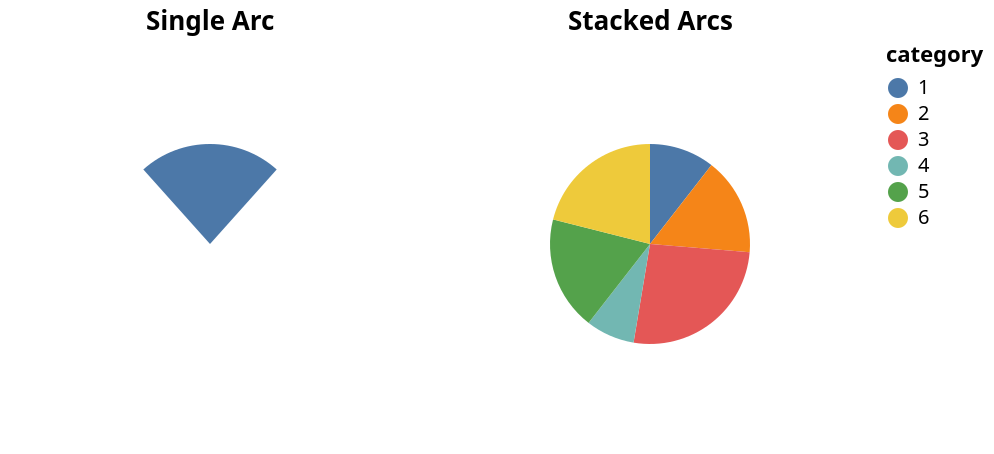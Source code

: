 {
  "$schema": "https://vega.github.io/schema/vega/v5.json",
  "description": "A simple pie chart with embedded data.",
  "background": "white",
  "padding": 5,
  "height": 200,
  "data": [
    {"name": "source_0", "values": [{}]},
    {
      "name": "source_1",
      "values": [
        {"category": 1, "value": 4},
        {"category": 2, "value": 6},
        {"category": 3, "value": 10},
        {"category": 4, "value": 3},
        {"category": 5, "value": 7},
        {"category": 6, "value": 8}
      ]
    },
    {
      "name": "data_0",
      "source": "source_1",
      "transform": [
        {
          "type": "stack",
          "groupby": [],
          "field": "value",
          "sort": {"field": ["category"], "order": ["ascending"]},
          "as": ["value_start", "value_end"],
          "offset": "zero"
        },
        {
          "type": "filter",
          "expr": "isValid(datum[\"value\"]) && isFinite(+datum[\"value\"])"
        }
      ]
    }
  ],
  "signals": [
    {"name": "childWidth", "value": 200},
    {
      "name": "radius",
      "value": 0,
      "bind": {"input": "range", "min": 0, "max": 100, "step": 1}
    },
    {
      "name": "radius2",
      "value": 50,
      "bind": {"input": "range", "min": 0, "max": 100, "step": 1}
    },
    {
      "name": "theta_single_arc",
      "value": -0.73,
      "bind": {"input": "range", "min": -6.28, "max": 6.28}
    },
    {
      "name": "theta2_single_arc",
      "value": 0.73,
      "bind": {"input": "range", "min": -6.28, "max": 6.28}
    },
    {
      "name": "cornerRadius",
      "value": 0,
      "bind": {"input": "range", "min": 0, "max": 50, "step": 1}
    },
    {
      "name": "padAngle",
      "value": 0,
      "bind": {"input": "range", "min": 0, "max": 1.57}
    },
    {
      "name": "strokeWidth",
      "value": 4,
      "bind": {"input": "range", "min": 0, "max": 10, "step": 0.5}
    }
  ],
  "layout": {"padding": 20, "bounds": "full", "align": "each"},
  "marks": [
    {
      "type": "group",
      "name": "concat_0_group",
      "title": {"text": "Single Arc", "frame": "group"},
      "style": "view",
      "encode": {
        "update": {
          "width": {"signal": "childWidth"},
          "height": {"signal": "height"}
        }
      },
      "marks": [
        {
          "name": "concat_0_marks",
          "type": "arc",
          "style": ["arc"],
          "from": {"data": "source_0"},
          "encode": {
            "update": {
              "strokeWidth": {"signal": "strokeWidth"},
              "padAngle": {"signal": "padAngle"},
              "radius": {"signal": "radius"},
              "cornerRadius": {"signal": "cornerRadius"},
              "fill": {"value": "#4c78a8"},
              "x": {"signal": "childWidth", "mult": 0.5},
              "y": {"signal": "height", "mult": 0.5},
              "outerRadius": {"signal": "radius"},
              "innerRadius": {"signal": "radius2"},
              "startAngle": {"signal": "theta_single_arc"},
              "endAngle": {"signal": "theta2_single_arc"}
            }
          }
        }
      ]
    },
    {
      "type": "group",
      "name": "concat_1_group",
      "title": {"text": "Stacked Arcs", "frame": "group"},
      "style": "view",
      "encode": {
        "update": {
          "width": {"signal": "childWidth"},
          "height": {"signal": "height"}
        }
      },
      "marks": [
        {
          "name": "concat_1_marks",
          "type": "arc",
          "style": ["arc"],
          "from": {"data": "data_0"},
          "encode": {
            "update": {
              "strokeWidth": {"signal": "strokeWidth"},
              "padAngle": {"signal": "padAngle"},
              "radius": {"signal": "radius"},
              "cornerRadius": {"signal": "cornerRadius"},
              "fill": {"scale": "color", "field": "category"},
              "description": {
                "signal": "\"value: \" + (!isValid(datum[\"value\"]) || !isFinite(+datum[\"value\"]) ? \"\" + datum[\"value\"] : format(datum[\"value\"], \"\")) + \"; category: \" + (\"\" + datum[\"category\"])"
              },
              "x": {"signal": "childWidth", "mult": 0.5},
              "y": {"signal": "height", "mult": 0.5},
              "outerRadius": {"signal": "radius"},
              "innerRadius": {"signal": "radius2"},
              "startAngle": {"scale": "concat_1_theta", "field": "value_end"},
              "endAngle": {"scale": "concat_1_theta", "field": "value_start"}
            }
          }
        }
      ]
    }
  ],
  "scales": [
    {
      "name": "color",
      "type": "ordinal",
      "domain": {"data": "data_0", "field": "category", "sort": true},
      "range": "category"
    },
    {
      "name": "concat_1_theta",
      "type": "linear",
      "domain": {"data": "data_0", "fields": ["value_start", "value_end"]},
      "range": [0, 6.283185307179586],
      "zero": true
    }
  ],
  "legends": [{"fill": "color", "symbolType": "circle", "title": "category"}]
}
